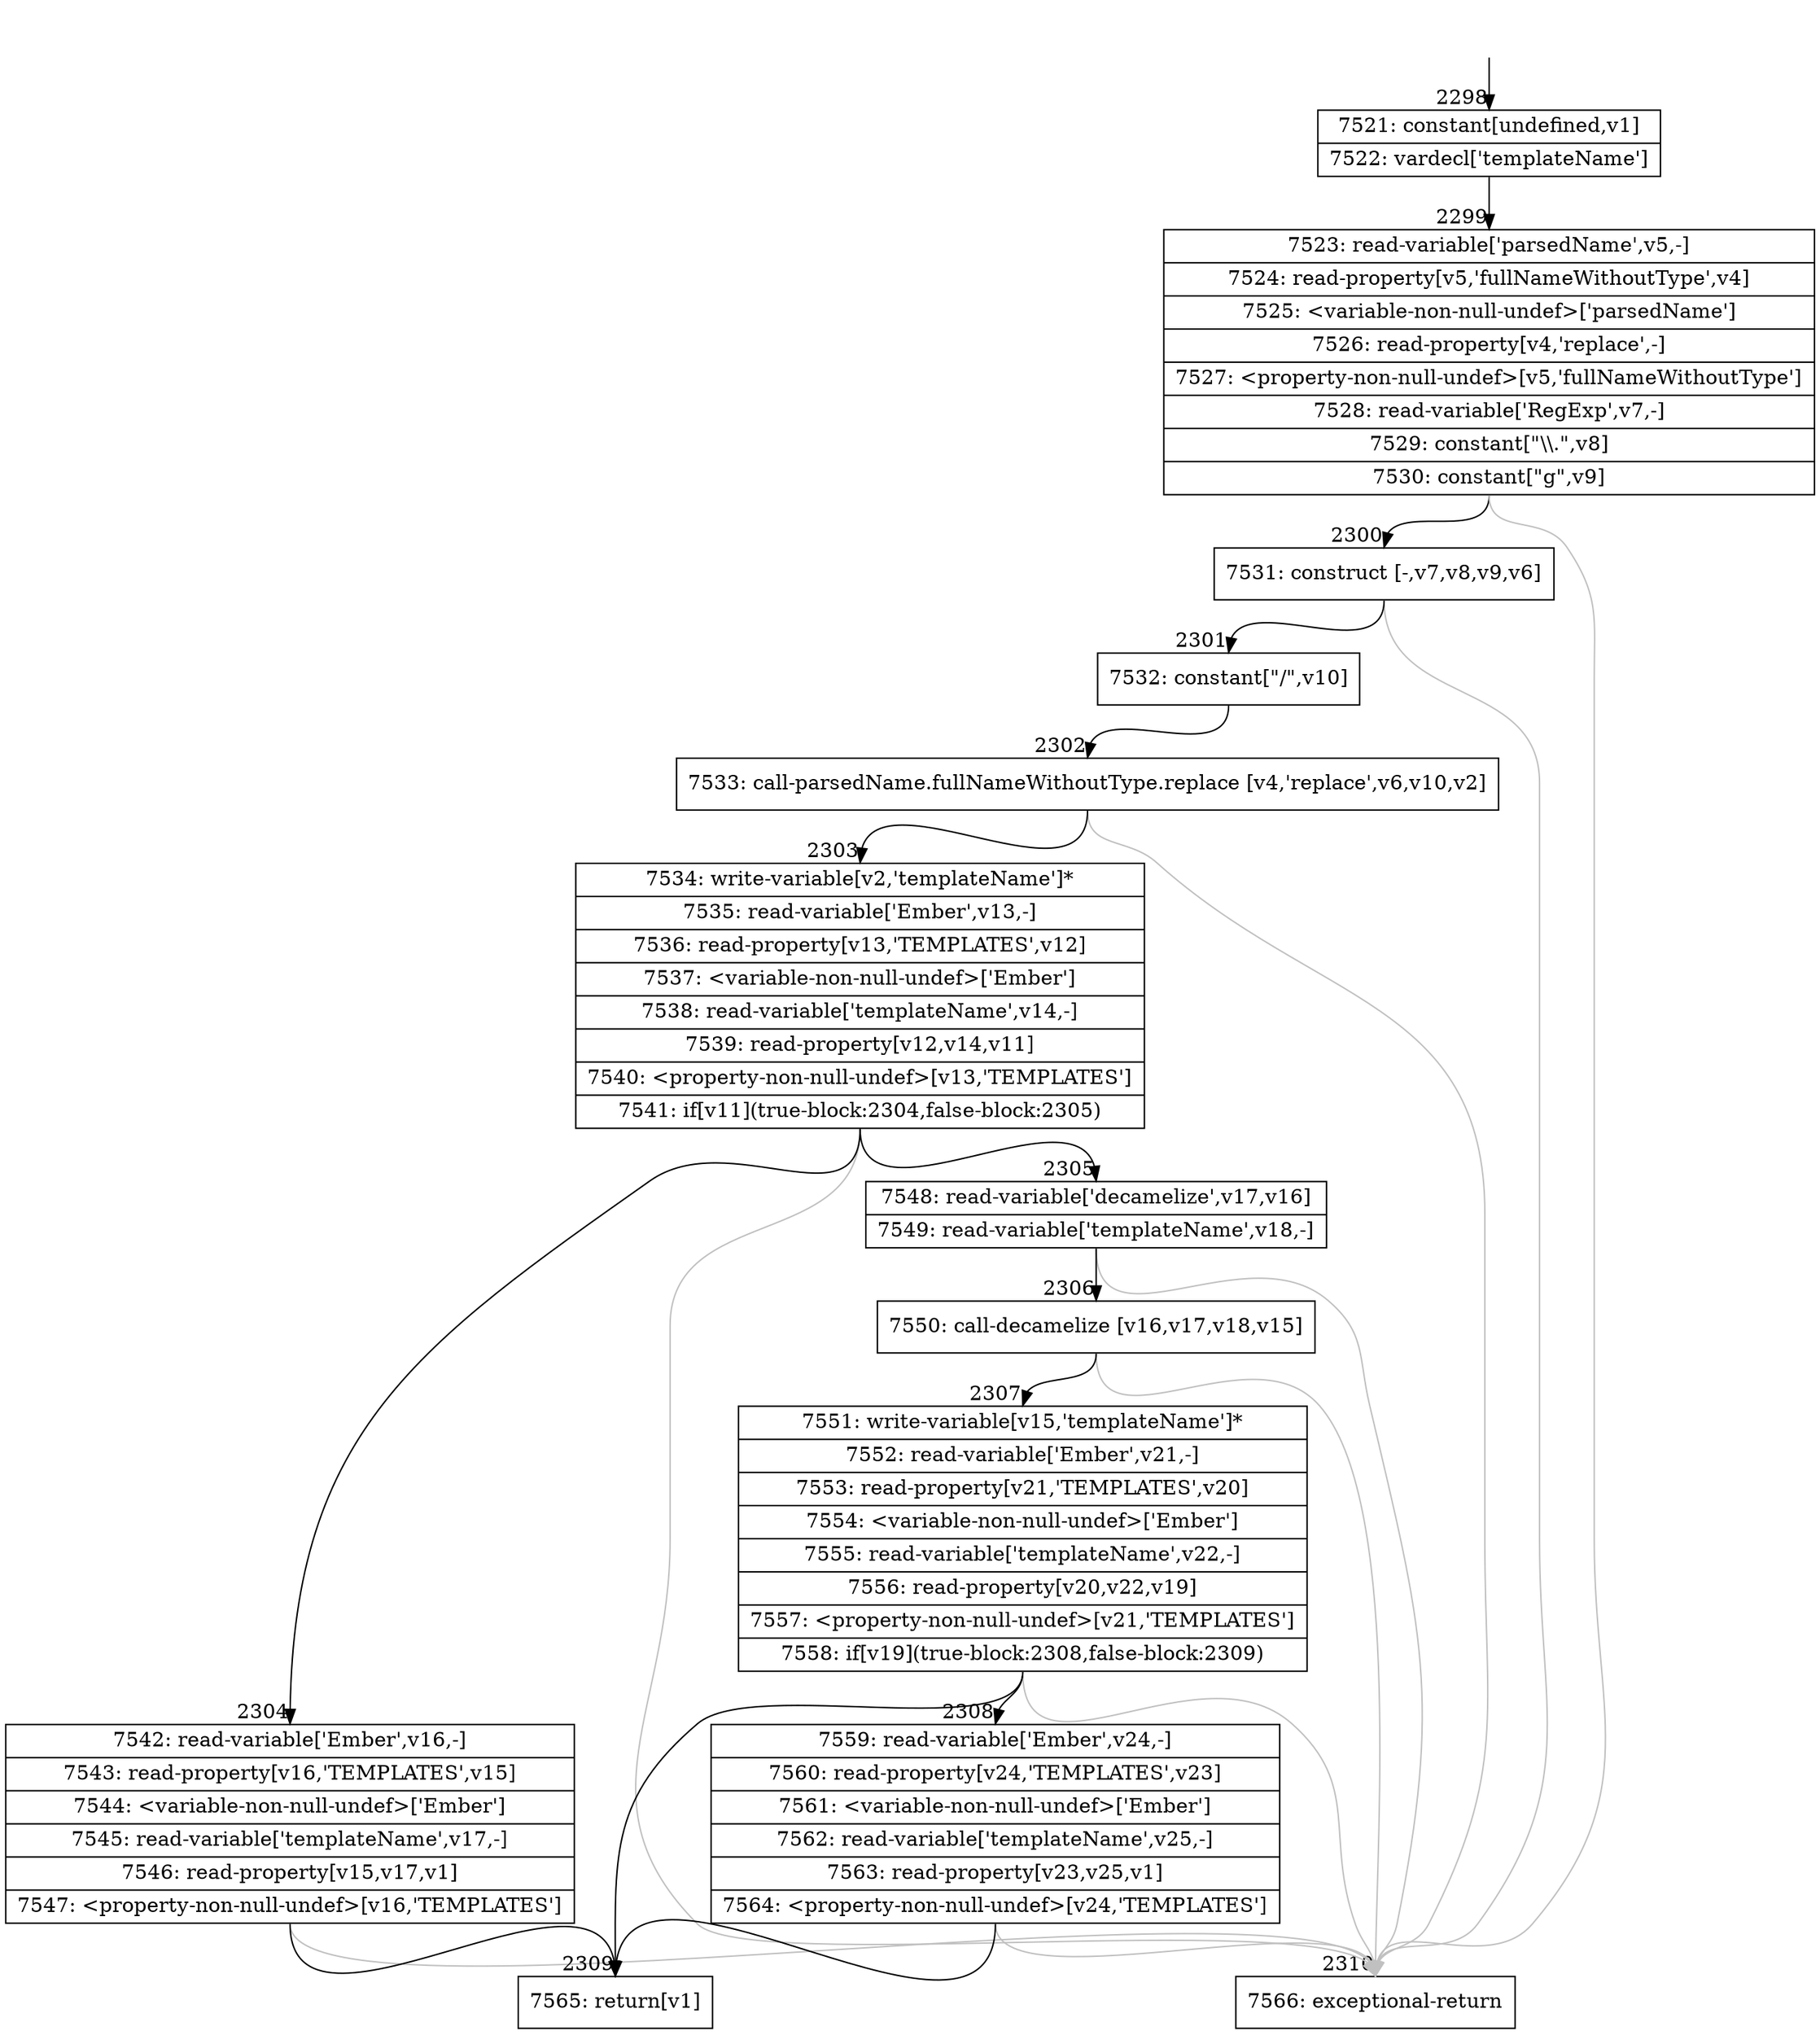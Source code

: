 digraph {
rankdir="TD"
BB_entry176[shape=none,label=""];
BB_entry176 -> BB2298 [tailport=s, headport=n, headlabel="    2298"]
BB2298 [shape=record label="{7521: constant[undefined,v1]|7522: vardecl['templateName']}" ] 
BB2298 -> BB2299 [tailport=s, headport=n, headlabel="      2299"]
BB2299 [shape=record label="{7523: read-variable['parsedName',v5,-]|7524: read-property[v5,'fullNameWithoutType',v4]|7525: \<variable-non-null-undef\>['parsedName']|7526: read-property[v4,'replace',-]|7527: \<property-non-null-undef\>[v5,'fullNameWithoutType']|7528: read-variable['RegExp',v7,-]|7529: constant[\"\\\\.\",v8]|7530: constant[\"g\",v9]}" ] 
BB2299 -> BB2300 [tailport=s, headport=n, headlabel="      2300"]
BB2299 -> BB2310 [tailport=s, headport=n, color=gray, headlabel="      2310"]
BB2300 [shape=record label="{7531: construct [-,v7,v8,v9,v6]}" ] 
BB2300 -> BB2301 [tailport=s, headport=n, headlabel="      2301"]
BB2300 -> BB2310 [tailport=s, headport=n, color=gray]
BB2301 [shape=record label="{7532: constant[\"/\",v10]}" ] 
BB2301 -> BB2302 [tailport=s, headport=n, headlabel="      2302"]
BB2302 [shape=record label="{7533: call-parsedName.fullNameWithoutType.replace [v4,'replace',v6,v10,v2]}" ] 
BB2302 -> BB2303 [tailport=s, headport=n, headlabel="      2303"]
BB2302 -> BB2310 [tailport=s, headport=n, color=gray]
BB2303 [shape=record label="{7534: write-variable[v2,'templateName']*|7535: read-variable['Ember',v13,-]|7536: read-property[v13,'TEMPLATES',v12]|7537: \<variable-non-null-undef\>['Ember']|7538: read-variable['templateName',v14,-]|7539: read-property[v12,v14,v11]|7540: \<property-non-null-undef\>[v13,'TEMPLATES']|7541: if[v11](true-block:2304,false-block:2305)}" ] 
BB2303 -> BB2304 [tailport=s, headport=n, headlabel="      2304"]
BB2303 -> BB2305 [tailport=s, headport=n, headlabel="      2305"]
BB2303 -> BB2310 [tailport=s, headport=n, color=gray]
BB2304 [shape=record label="{7542: read-variable['Ember',v16,-]|7543: read-property[v16,'TEMPLATES',v15]|7544: \<variable-non-null-undef\>['Ember']|7545: read-variable['templateName',v17,-]|7546: read-property[v15,v17,v1]|7547: \<property-non-null-undef\>[v16,'TEMPLATES']}" ] 
BB2304 -> BB2309 [tailport=s, headport=n, headlabel="      2309"]
BB2304 -> BB2310 [tailport=s, headport=n, color=gray]
BB2305 [shape=record label="{7548: read-variable['decamelize',v17,v16]|7549: read-variable['templateName',v18,-]}" ] 
BB2305 -> BB2306 [tailport=s, headport=n, headlabel="      2306"]
BB2305 -> BB2310 [tailport=s, headport=n, color=gray]
BB2306 [shape=record label="{7550: call-decamelize [v16,v17,v18,v15]}" ] 
BB2306 -> BB2307 [tailport=s, headport=n, headlabel="      2307"]
BB2306 -> BB2310 [tailport=s, headport=n, color=gray]
BB2307 [shape=record label="{7551: write-variable[v15,'templateName']*|7552: read-variable['Ember',v21,-]|7553: read-property[v21,'TEMPLATES',v20]|7554: \<variable-non-null-undef\>['Ember']|7555: read-variable['templateName',v22,-]|7556: read-property[v20,v22,v19]|7557: \<property-non-null-undef\>[v21,'TEMPLATES']|7558: if[v19](true-block:2308,false-block:2309)}" ] 
BB2307 -> BB2308 [tailport=s, headport=n, headlabel="      2308"]
BB2307 -> BB2309 [tailport=s, headport=n]
BB2307 -> BB2310 [tailport=s, headport=n, color=gray]
BB2308 [shape=record label="{7559: read-variable['Ember',v24,-]|7560: read-property[v24,'TEMPLATES',v23]|7561: \<variable-non-null-undef\>['Ember']|7562: read-variable['templateName',v25,-]|7563: read-property[v23,v25,v1]|7564: \<property-non-null-undef\>[v24,'TEMPLATES']}" ] 
BB2308 -> BB2309 [tailport=s, headport=n]
BB2308 -> BB2310 [tailport=s, headport=n, color=gray]
BB2309 [shape=record label="{7565: return[v1]}" ] 
BB2310 [shape=record label="{7566: exceptional-return}" ] 
//#$~ 3785
}
